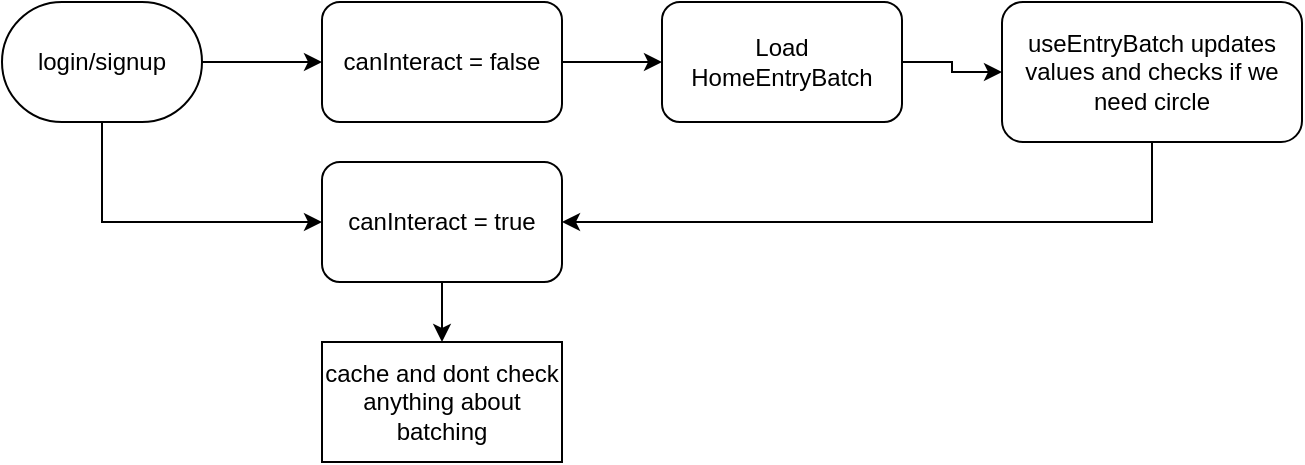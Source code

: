 <mxfile version="21.5.0" type="github">
  <diagram name="Page-1" id="rtzJtNzH6zPdSwg-o41P">
    <mxGraphModel dx="1263" dy="830" grid="1" gridSize="10" guides="1" tooltips="1" connect="1" arrows="1" fold="1" page="1" pageScale="1" pageWidth="850" pageHeight="1100" math="0" shadow="0">
      <root>
        <mxCell id="0" />
        <mxCell id="1" parent="0" />
        <mxCell id="aPBboaxFpd1WZXJEu6mX-4" style="edgeStyle=orthogonalEdgeStyle;rounded=0;orthogonalLoop=1;jettySize=auto;html=1;exitX=1;exitY=0.5;exitDx=0;exitDy=0;entryX=0;entryY=0.5;entryDx=0;entryDy=0;" edge="1" parent="1" source="aPBboaxFpd1WZXJEu6mX-1" target="aPBboaxFpd1WZXJEu6mX-3">
          <mxGeometry relative="1" as="geometry" />
        </mxCell>
        <mxCell id="aPBboaxFpd1WZXJEu6mX-17" style="edgeStyle=orthogonalEdgeStyle;rounded=0;orthogonalLoop=1;jettySize=auto;html=1;exitX=0.5;exitY=1;exitDx=0;exitDy=0;entryX=0;entryY=0.5;entryDx=0;entryDy=0;" edge="1" parent="1" source="aPBboaxFpd1WZXJEu6mX-1" target="aPBboaxFpd1WZXJEu6mX-16">
          <mxGeometry relative="1" as="geometry" />
        </mxCell>
        <mxCell id="aPBboaxFpd1WZXJEu6mX-1" value="login/signup" style="rounded=1;whiteSpace=wrap;html=1;arcSize=50;" vertex="1" parent="1">
          <mxGeometry x="70" y="80" width="100" height="60" as="geometry" />
        </mxCell>
        <mxCell id="aPBboaxFpd1WZXJEu6mX-6" style="edgeStyle=orthogonalEdgeStyle;rounded=0;orthogonalLoop=1;jettySize=auto;html=1;exitX=1;exitY=0.5;exitDx=0;exitDy=0;" edge="1" parent="1" source="aPBboaxFpd1WZXJEu6mX-3" target="aPBboaxFpd1WZXJEu6mX-5">
          <mxGeometry relative="1" as="geometry" />
        </mxCell>
        <mxCell id="aPBboaxFpd1WZXJEu6mX-3" value="canInteract = false" style="rounded=1;whiteSpace=wrap;html=1;" vertex="1" parent="1">
          <mxGeometry x="230" y="80" width="120" height="60" as="geometry" />
        </mxCell>
        <mxCell id="aPBboaxFpd1WZXJEu6mX-9" style="edgeStyle=orthogonalEdgeStyle;rounded=0;orthogonalLoop=1;jettySize=auto;html=1;exitX=1;exitY=0.5;exitDx=0;exitDy=0;entryX=0;entryY=0.5;entryDx=0;entryDy=0;" edge="1" parent="1" source="aPBboaxFpd1WZXJEu6mX-5" target="aPBboaxFpd1WZXJEu6mX-8">
          <mxGeometry relative="1" as="geometry" />
        </mxCell>
        <mxCell id="aPBboaxFpd1WZXJEu6mX-5" value="Load HomeEntryBatch" style="rounded=1;whiteSpace=wrap;html=1;" vertex="1" parent="1">
          <mxGeometry x="400" y="80" width="120" height="60" as="geometry" />
        </mxCell>
        <mxCell id="aPBboaxFpd1WZXJEu6mX-15" style="edgeStyle=orthogonalEdgeStyle;rounded=0;orthogonalLoop=1;jettySize=auto;html=1;exitX=0.5;exitY=1;exitDx=0;exitDy=0;entryX=1;entryY=0.5;entryDx=0;entryDy=0;" edge="1" parent="1" source="aPBboaxFpd1WZXJEu6mX-8" target="aPBboaxFpd1WZXJEu6mX-16">
          <mxGeometry relative="1" as="geometry">
            <mxPoint x="570" y="270" as="targetPoint" />
          </mxGeometry>
        </mxCell>
        <mxCell id="aPBboaxFpd1WZXJEu6mX-8" value="useEntryBatch updates values and checks if we need circle" style="rounded=1;whiteSpace=wrap;html=1;" vertex="1" parent="1">
          <mxGeometry x="570" y="80" width="150" height="70" as="geometry" />
        </mxCell>
        <mxCell id="aPBboaxFpd1WZXJEu6mX-19" style="edgeStyle=orthogonalEdgeStyle;rounded=0;orthogonalLoop=1;jettySize=auto;html=1;exitX=0.5;exitY=1;exitDx=0;exitDy=0;entryX=0.5;entryY=0;entryDx=0;entryDy=0;" edge="1" parent="1" source="aPBboaxFpd1WZXJEu6mX-16" target="aPBboaxFpd1WZXJEu6mX-18">
          <mxGeometry relative="1" as="geometry" />
        </mxCell>
        <mxCell id="aPBboaxFpd1WZXJEu6mX-16" value="canInteract = true" style="rounded=1;whiteSpace=wrap;html=1;" vertex="1" parent="1">
          <mxGeometry x="230" y="160" width="120" height="60" as="geometry" />
        </mxCell>
        <mxCell id="aPBboaxFpd1WZXJEu6mX-18" value="cache and dont check anything about batching" style="rounded=0;whiteSpace=wrap;html=1;" vertex="1" parent="1">
          <mxGeometry x="230" y="250" width="120" height="60" as="geometry" />
        </mxCell>
      </root>
    </mxGraphModel>
  </diagram>
</mxfile>
